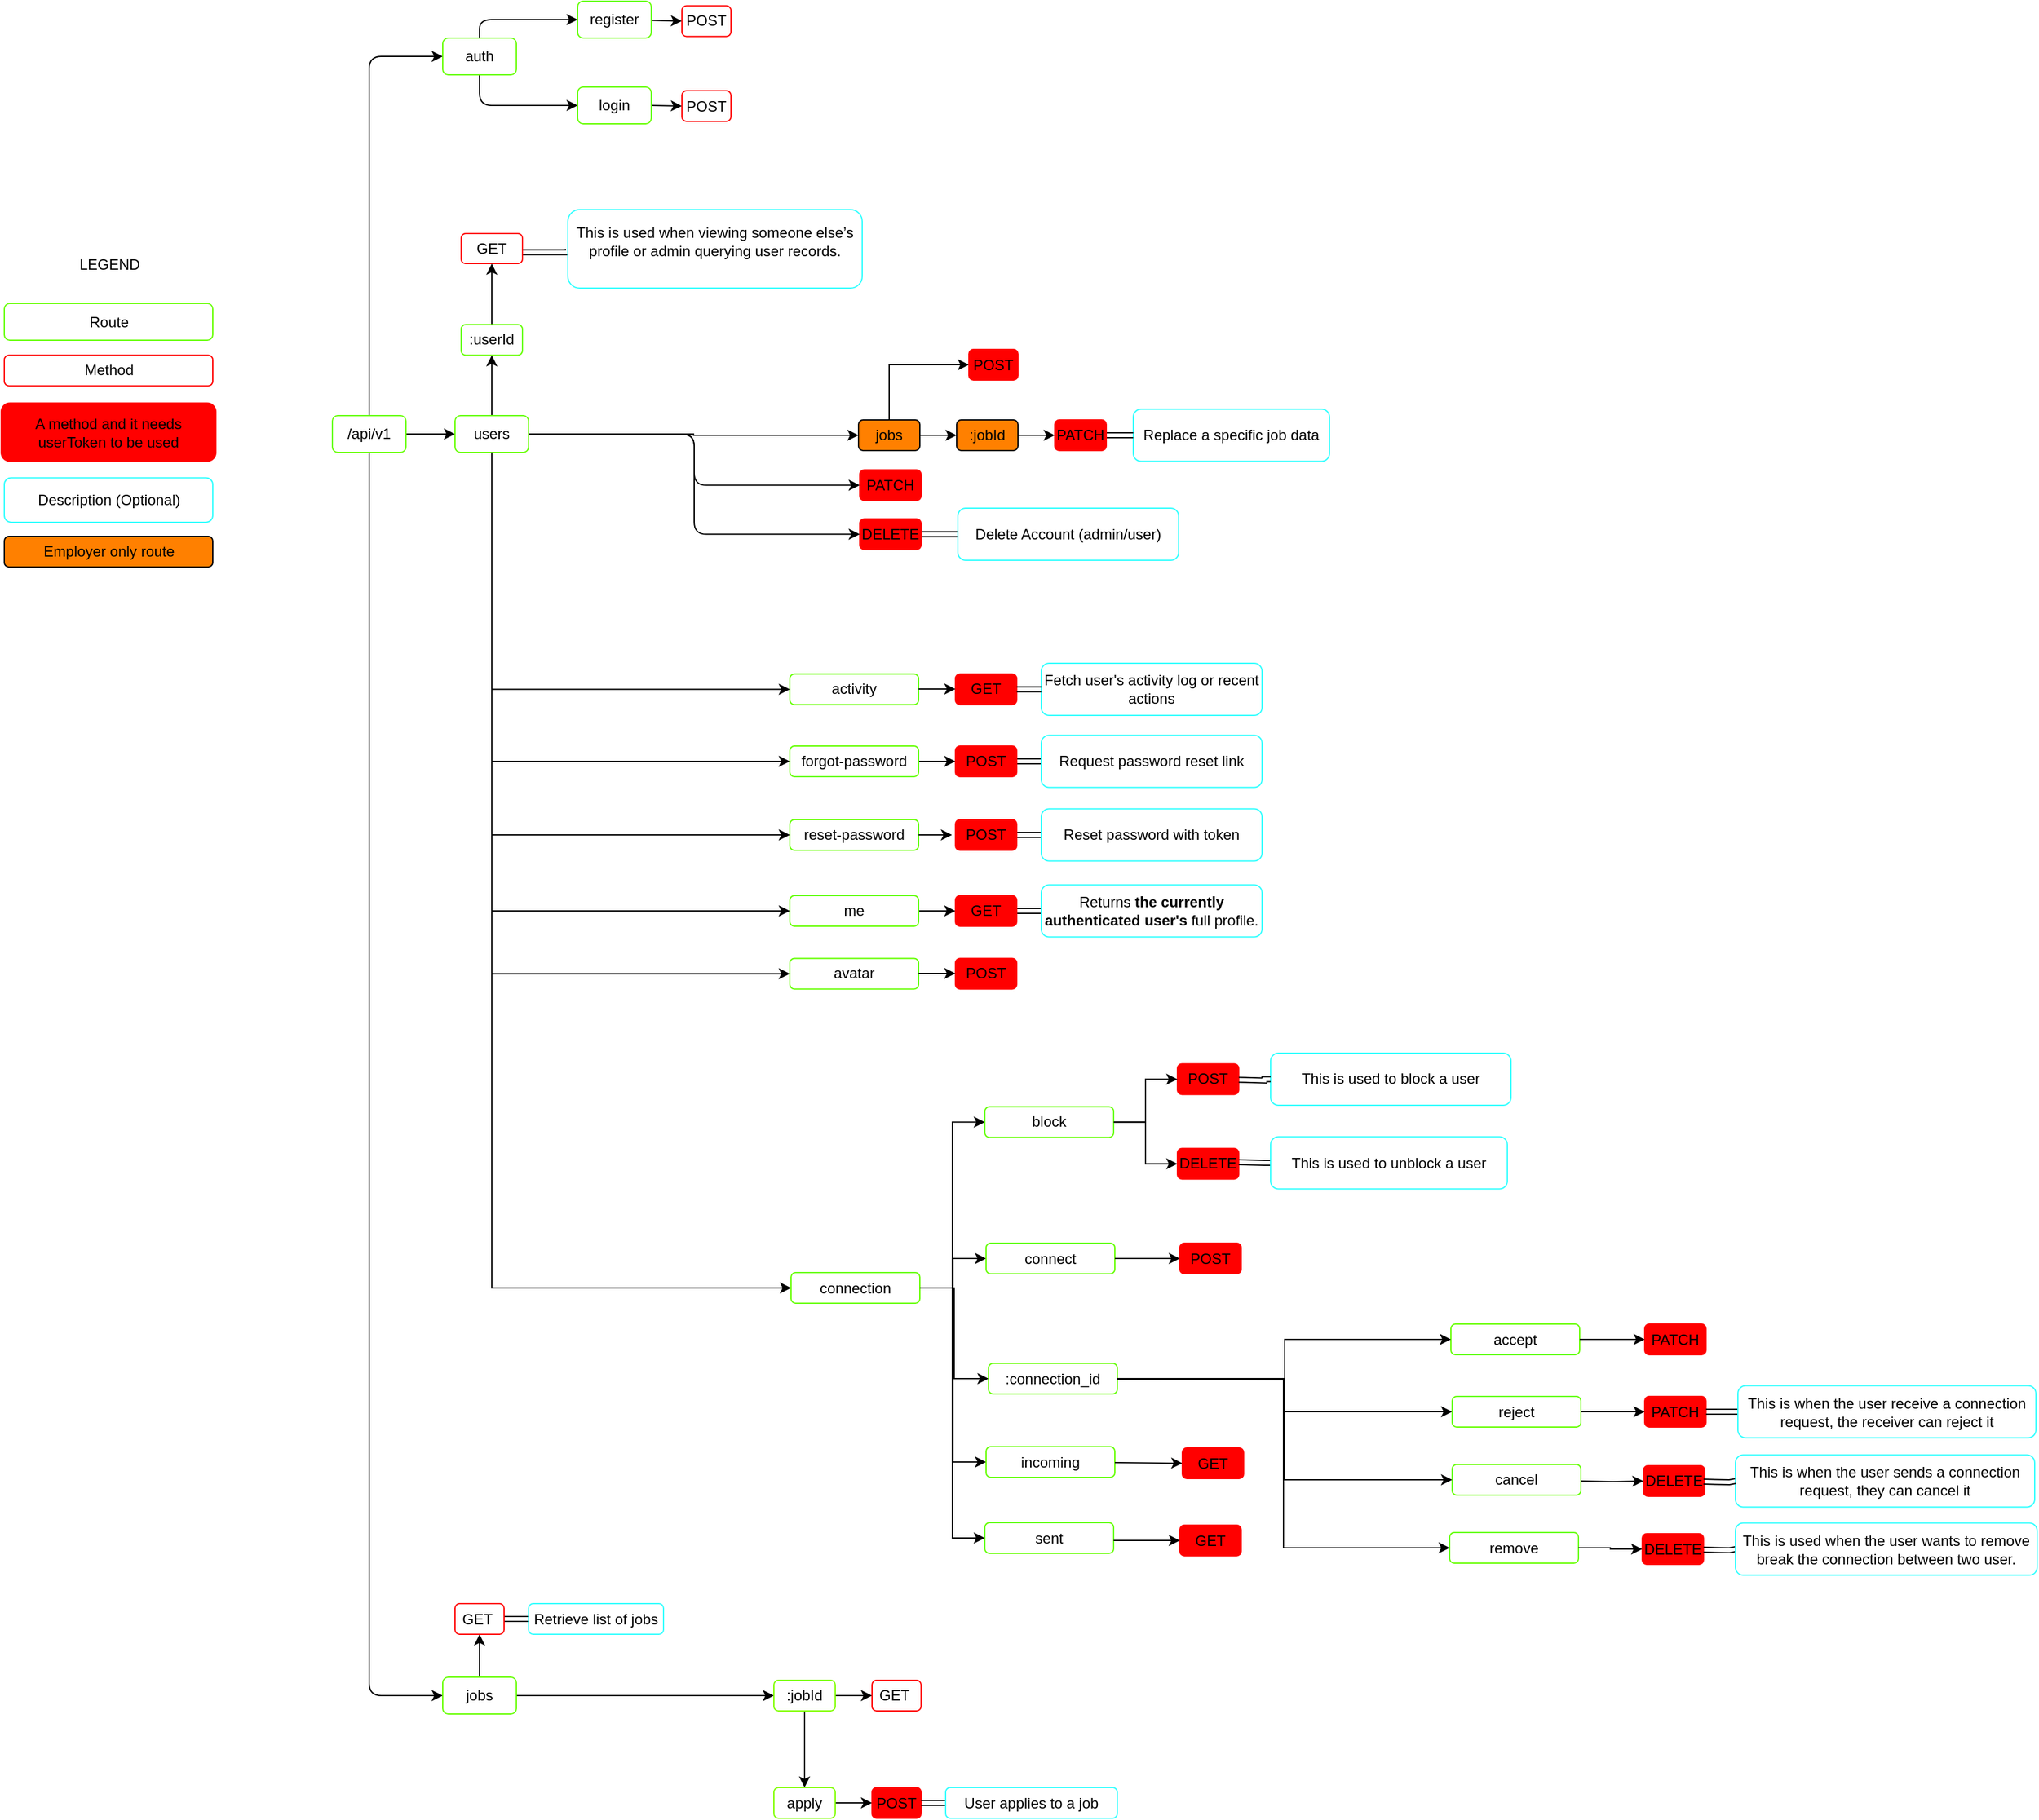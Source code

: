 <mxfile version="28.0.4">
  <diagram id="FDFD36CgAtV6o2mxxV2y" name="v1">
    <mxGraphModel dx="1288" dy="642" grid="0" gridSize="10" guides="1" tooltips="1" connect="1" arrows="1" fold="1" page="1" pageScale="1" pageWidth="1100" pageHeight="850" background="none" math="0" shadow="0">
      <root>
        <mxCell id="0" />
        <mxCell id="1" parent="0" />
        <mxCell id="7" value="" style="edgeStyle=none;html=1;fontStyle=0;" parent="1" source="9" target="10" edge="1">
          <mxGeometry relative="1" as="geometry" />
        </mxCell>
        <mxCell id="8" style="edgeStyle=orthogonalEdgeStyle;html=1;entryX=0;entryY=0.5;entryDx=0;entryDy=0;exitX=0.5;exitY=1;exitDx=0;exitDy=0;fontStyle=0;" parent="1" source="9" target="11" edge="1">
          <mxGeometry relative="1" as="geometry" />
        </mxCell>
        <mxCell id="15" value="" style="edgeStyle=orthogonalEdgeStyle;html=1;exitX=0.5;exitY=0;exitDx=0;exitDy=0;entryX=0;entryY=0.5;entryDx=0;entryDy=0;fontStyle=0;" parent="1" source="9" target="14" edge="1">
          <mxGeometry relative="1" as="geometry" />
        </mxCell>
        <mxCell id="9" value="/api/v1" style="rounded=1;whiteSpace=wrap;html=1;strokeColor=#65FF00;fontStyle=0;" parent="1" vertex="1">
          <mxGeometry x="836" y="732" width="60" height="30" as="geometry" />
        </mxCell>
        <mxCell id="iW4W0P-OppsEhK05owAz-121" value="" style="edgeStyle=orthogonalEdgeStyle;rounded=0;orthogonalLoop=1;jettySize=auto;html=1;" parent="1" source="10" target="iW4W0P-OppsEhK05owAz-119" edge="1">
          <mxGeometry relative="1" as="geometry" />
        </mxCell>
        <mxCell id="iW4W0P-OppsEhK05owAz-137" style="edgeStyle=orthogonalEdgeStyle;rounded=0;orthogonalLoop=1;jettySize=auto;html=1;entryX=0;entryY=0.5;entryDx=0;entryDy=0;" parent="1" source="10" target="iW4W0P-OppsEhK05owAz-129" edge="1">
          <mxGeometry relative="1" as="geometry">
            <mxPoint x="1224.31" y="725.756" as="targetPoint" />
          </mxGeometry>
        </mxCell>
        <mxCell id="m2tScSyhQQKVC9vZuVkj-111" style="edgeStyle=orthogonalEdgeStyle;rounded=0;orthogonalLoop=1;jettySize=auto;html=1;entryX=0;entryY=0.5;entryDx=0;entryDy=0;exitX=0.5;exitY=1;exitDx=0;exitDy=0;" parent="1" source="10" target="m2tScSyhQQKVC9vZuVkj-110" edge="1">
          <mxGeometry relative="1" as="geometry" />
        </mxCell>
        <mxCell id="10" value="users" style="rounded=1;whiteSpace=wrap;html=1;strokeColor=#65FF00;fontStyle=0;" parent="1" vertex="1">
          <mxGeometry x="936" y="732" width="60" height="30" as="geometry" />
        </mxCell>
        <mxCell id="87" style="edgeStyle=orthogonalEdgeStyle;html=1;entryX=0.5;entryY=1;entryDx=0;entryDy=0;exitX=0.5;exitY=0;exitDx=0;exitDy=0;fontStyle=0;" parent="1" source="11" target="83" edge="1">
          <mxGeometry relative="1" as="geometry" />
        </mxCell>
        <mxCell id="89" style="edgeStyle=orthogonalEdgeStyle;html=1;entryX=0;entryY=0.5;entryDx=0;entryDy=0;fontStyle=0;" parent="1" source="11" target="88" edge="1">
          <mxGeometry relative="1" as="geometry" />
        </mxCell>
        <mxCell id="11" value="jobs" style="rounded=1;whiteSpace=wrap;html=1;strokeColor=#65FF00;fontStyle=0;" parent="1" vertex="1">
          <mxGeometry x="926" y="1761" width="60" height="30" as="geometry" />
        </mxCell>
        <mxCell id="59" value="" style="edgeStyle=orthogonalEdgeStyle;html=1;fontStyle=0;exitX=0.5;exitY=0;exitDx=0;exitDy=0;" parent="1" source="14" target="58" edge="1">
          <mxGeometry relative="1" as="geometry" />
        </mxCell>
        <mxCell id="61" value="" style="edgeStyle=orthogonalEdgeStyle;html=1;exitX=0.5;exitY=1;exitDx=0;exitDy=0;entryX=0;entryY=0.5;entryDx=0;entryDy=0;fontStyle=0;" parent="1" source="14" target="60" edge="1">
          <mxGeometry relative="1" as="geometry" />
        </mxCell>
        <mxCell id="14" value="auth" style="rounded=1;whiteSpace=wrap;html=1;strokeColor=#65FF00;fontStyle=0;" parent="1" vertex="1">
          <mxGeometry x="926" y="424" width="60" height="30" as="geometry" />
        </mxCell>
        <mxCell id="27" style="edgeStyle=orthogonalEdgeStyle;html=1;entryX=0;entryY=0.5;entryDx=0;entryDy=0;exitX=1;exitY=0.5;exitDx=0;exitDy=0;fontStyle=0;" parent="1" source="10" target="24" edge="1">
          <mxGeometry relative="1" as="geometry" />
        </mxCell>
        <mxCell id="Y0pdC-1RMZM0bYmB5sbG-111" style="edgeStyle=orthogonalEdgeStyle;rounded=0;orthogonalLoop=1;jettySize=auto;html=1;entryX=0;entryY=0.5;entryDx=0;entryDy=0;exitX=0.5;exitY=1;exitDx=0;exitDy=0;" parent="1" source="10" target="Y0pdC-1RMZM0bYmB5sbG-110" edge="1">
          <mxGeometry relative="1" as="geometry" />
        </mxCell>
        <mxCell id="iW4W0P-OppsEhK05owAz-115" style="edgeStyle=orthogonalEdgeStyle;rounded=0;orthogonalLoop=1;jettySize=auto;html=1;entryX=0;entryY=0.5;entryDx=0;entryDy=0;exitX=0.5;exitY=1;exitDx=0;exitDy=0;" parent="1" source="10" target="iW4W0P-OppsEhK05owAz-110" edge="1">
          <mxGeometry relative="1" as="geometry" />
        </mxCell>
        <mxCell id="24" value="PATCH" style="whiteSpace=wrap;html=1;rounded=1;strokeColor=#FF0000;fontStyle=0;fillColor=#FF0000;" parent="1" vertex="1">
          <mxGeometry x="1266" y="776.25" width="50" height="25" as="geometry" />
        </mxCell>
        <mxCell id="Y0pdC-1RMZM0bYmB5sbG-114" value="" style="edgeStyle=orthogonalEdgeStyle;rounded=0;orthogonalLoop=1;jettySize=auto;html=1;shape=link;" parent="1" source="30" target="Y0pdC-1RMZM0bYmB5sbG-113" edge="1">
          <mxGeometry relative="1" as="geometry" />
        </mxCell>
        <mxCell id="30" value="DELETE" style="whiteSpace=wrap;html=1;rounded=1;strokeColor=#FF0000;fontStyle=0;fillColor=#FF0000;" parent="1" vertex="1">
          <mxGeometry x="1266" y="816.25" width="50" height="25" as="geometry" />
        </mxCell>
        <mxCell id="33" style="edgeStyle=orthogonalEdgeStyle;html=1;entryX=0;entryY=0.5;entryDx=0;entryDy=0;exitX=1;exitY=0.5;exitDx=0;exitDy=0;fontStyle=0;" parent="1" source="10" target="30" edge="1">
          <mxGeometry relative="1" as="geometry">
            <mxPoint x="1231" y="770.75" as="sourcePoint" />
            <mxPoint x="1286" y="805.75" as="targetPoint" />
          </mxGeometry>
        </mxCell>
        <mxCell id="34" value="Route" style="rounded=1;whiteSpace=wrap;html=1;strokeColor=#65FF00;fontStyle=0;flipV=0;" parent="1" vertex="1">
          <mxGeometry x="568.5" y="640.5" width="170" height="30" as="geometry" />
        </mxCell>
        <mxCell id="35" value="&lt;span&gt;Method&lt;/span&gt;" style="whiteSpace=wrap;html=1;rounded=1;strokeColor=#FF0000;fontStyle=0;flipV=0;" parent="1" vertex="1">
          <mxGeometry x="568.5" y="682.75" width="170" height="25" as="geometry" />
        </mxCell>
        <mxCell id="38" value="Description (Optional)" style="whiteSpace=wrap;html=1;rounded=1;strokeColor=#33FFFF;fontStyle=0;flipV=0;" parent="1" vertex="1">
          <mxGeometry x="568.5" y="782.75" width="170" height="36.25" as="geometry" />
        </mxCell>
        <mxCell id="74" style="edgeStyle=none;html=1;entryX=0;entryY=0.5;entryDx=0;entryDy=0;fontStyle=0;" parent="1" source="58" target="63" edge="1">
          <mxGeometry relative="1" as="geometry" />
        </mxCell>
        <mxCell id="58" value="register" style="rounded=1;whiteSpace=wrap;html=1;strokeColor=#65FF00;fontStyle=0;" parent="1" vertex="1">
          <mxGeometry x="1036" y="394" width="60" height="30" as="geometry" />
        </mxCell>
        <mxCell id="75" style="edgeStyle=none;html=1;exitX=1;exitY=0.5;exitDx=0;exitDy=0;entryX=0;entryY=0.5;entryDx=0;entryDy=0;fontStyle=0;" parent="1" source="60" target="71" edge="1">
          <mxGeometry relative="1" as="geometry" />
        </mxCell>
        <mxCell id="60" value="login" style="rounded=1;whiteSpace=wrap;html=1;strokeColor=#65FF00;fontStyle=0;" parent="1" vertex="1">
          <mxGeometry x="1036" y="464" width="60" height="30" as="geometry" />
        </mxCell>
        <mxCell id="63" value="&lt;span&gt;POST&lt;/span&gt;" style="whiteSpace=wrap;html=1;rounded=1;strokeColor=#FF0000;fontStyle=0;" parent="1" vertex="1">
          <mxGeometry x="1121" y="397.75" width="40" height="25" as="geometry" />
        </mxCell>
        <mxCell id="71" value="&lt;span&gt;POST&lt;/span&gt;" style="whiteSpace=wrap;html=1;rounded=1;strokeColor=#FF0000;fontStyle=0;" parent="1" vertex="1">
          <mxGeometry x="1121" y="467" width="40" height="25" as="geometry" />
        </mxCell>
        <mxCell id="76" value="&lt;span&gt;A method and it needs userToken to be used&lt;/span&gt;" style="whiteSpace=wrap;html=1;rounded=1;strokeColor=#FF0000;fillColor=#FF0000;fontStyle=0;flipV=0;" parent="1" vertex="1">
          <mxGeometry x="566" y="721.75" width="175" height="47.5" as="geometry" />
        </mxCell>
        <mxCell id="82" value="" style="edgeStyle=none;html=1;shape=link;fontStyle=0;" parent="1" source="83" target="84" edge="1">
          <mxGeometry relative="1" as="geometry" />
        </mxCell>
        <mxCell id="83" value="&lt;span&gt;GET&amp;nbsp;&lt;/span&gt;" style="whiteSpace=wrap;html=1;rounded=1;strokeColor=#FF0000;fontStyle=0;" parent="1" vertex="1">
          <mxGeometry x="936" y="1701" width="40" height="25" as="geometry" />
        </mxCell>
        <mxCell id="84" value="Retrieve list of jobs" style="whiteSpace=wrap;html=1;rounded=1;strokeColor=#33FFFF;fontStyle=0;" parent="1" vertex="1">
          <mxGeometry x="996" y="1701" width="110" height="25" as="geometry" />
        </mxCell>
        <mxCell id="94" style="edgeStyle=none;html=1;entryX=0;entryY=0.5;entryDx=0;entryDy=0;fontStyle=0;" parent="1" source="88" target="92" edge="1">
          <mxGeometry relative="1" as="geometry" />
        </mxCell>
        <mxCell id="106" value="" style="edgeStyle=none;html=1;fontStyle=0;" parent="1" source="88" target="104" edge="1">
          <mxGeometry relative="1" as="geometry" />
        </mxCell>
        <mxCell id="88" value="&lt;span&gt;:jobId&lt;/span&gt;" style="whiteSpace=wrap;html=1;rounded=1;strokeColor=#80FF00;fontStyle=0;" parent="1" vertex="1">
          <mxGeometry x="1196" y="1763.5" width="50" height="25" as="geometry" />
        </mxCell>
        <mxCell id="92" value="&lt;span&gt;GET&amp;nbsp;&lt;/span&gt;" style="whiteSpace=wrap;html=1;rounded=1;strokeColor=#FF0000;fontStyle=0;" parent="1" vertex="1">
          <mxGeometry x="1276" y="1763.5" width="40" height="25" as="geometry" />
        </mxCell>
        <mxCell id="101" value="Employer only route" style="whiteSpace=wrap;html=1;rounded=1;strokeColor=#000000;fillColor=#FF8000;fontStyle=0;flipV=0;" parent="1" vertex="1">
          <mxGeometry x="568.5" y="830.5" width="170" height="25" as="geometry" />
        </mxCell>
        <mxCell id="110" value="" style="edgeStyle=none;html=1;entryX=0;entryY=0.5;entryDx=0;entryDy=0;" parent="1" source="104" target="107" edge="1">
          <mxGeometry relative="1" as="geometry" />
        </mxCell>
        <mxCell id="104" value="apply" style="whiteSpace=wrap;html=1;rounded=1;strokeColor=#80FF00;fontStyle=0;" parent="1" vertex="1">
          <mxGeometry x="1196" y="1851" width="50" height="25" as="geometry" />
        </mxCell>
        <mxCell id="107" value="&lt;span&gt;POST&lt;/span&gt;" style="whiteSpace=wrap;html=1;rounded=1;strokeColor=#FF0000;fontStyle=0;fillColor=#FF0000;" parent="1" vertex="1">
          <mxGeometry x="1276" y="1851" width="40" height="25" as="geometry" />
        </mxCell>
        <mxCell id="108" value="" style="edgeStyle=none;html=1;shape=link;fontStyle=0;" parent="1" source="107" target="109" edge="1">
          <mxGeometry relative="1" as="geometry" />
        </mxCell>
        <mxCell id="109" value="User applies to a job" style="whiteSpace=wrap;html=1;rounded=1;strokeColor=#33FFFF;fontStyle=0;" parent="1" vertex="1">
          <mxGeometry x="1336" y="1851" width="140" height="25" as="geometry" />
        </mxCell>
        <mxCell id="XLNQ2adCplrDvRkqyqyV-127" value="LEGEND" style="text;html=1;align=center;verticalAlign=middle;resizable=0;points=[];autosize=1;strokeColor=none;fillColor=none;" parent="1" vertex="1">
          <mxGeometry x="618.5" y="594" width="70" height="30" as="geometry" />
        </mxCell>
        <mxCell id="Y0pdC-1RMZM0bYmB5sbG-129" style="edgeStyle=orthogonalEdgeStyle;rounded=0;orthogonalLoop=1;jettySize=auto;html=1;exitX=1;exitY=0.5;exitDx=0;exitDy=0;entryX=0;entryY=0.5;entryDx=0;entryDy=0;" parent="1" source="Y0pdC-1RMZM0bYmB5sbG-110" target="Y0pdC-1RMZM0bYmB5sbG-120" edge="1">
          <mxGeometry relative="1" as="geometry" />
        </mxCell>
        <mxCell id="Y0pdC-1RMZM0bYmB5sbG-110" value="forgot-password" style="whiteSpace=wrap;html=1;rounded=1;strokeColor=#65FF00;fontStyle=0;" parent="1" vertex="1">
          <mxGeometry x="1209" y="1001.5" width="105" height="25" as="geometry" />
        </mxCell>
        <mxCell id="Y0pdC-1RMZM0bYmB5sbG-113" value="Delete Account (admin/user)" style="whiteSpace=wrap;html=1;rounded=1;strokeColor=#33FFFF;fontStyle=0;" parent="1" vertex="1">
          <mxGeometry x="1346" y="807.5" width="180" height="42.5" as="geometry" />
        </mxCell>
        <mxCell id="Y0pdC-1RMZM0bYmB5sbG-115" value="reset-password" style="whiteSpace=wrap;html=1;rounded=1;strokeColor=#65FF00;fontStyle=0;" parent="1" vertex="1">
          <mxGeometry x="1209" y="1061.5" width="105" height="25" as="geometry" />
        </mxCell>
        <mxCell id="Y0pdC-1RMZM0bYmB5sbG-116" style="edgeStyle=orthogonalEdgeStyle;rounded=0;orthogonalLoop=1;jettySize=auto;html=1;entryX=0;entryY=0.5;entryDx=0;entryDy=0;exitX=0.5;exitY=1;exitDx=0;exitDy=0;" parent="1" source="10" target="Y0pdC-1RMZM0bYmB5sbG-115" edge="1">
          <mxGeometry relative="1" as="geometry">
            <mxPoint x="1196" y="770" as="sourcePoint" />
          </mxGeometry>
        </mxCell>
        <mxCell id="Y0pdC-1RMZM0bYmB5sbG-132" style="edgeStyle=orthogonalEdgeStyle;rounded=0;orthogonalLoop=1;jettySize=auto;html=1;entryX=0;entryY=0.5;entryDx=0;entryDy=0;" parent="1" source="Y0pdC-1RMZM0bYmB5sbG-117" target="Y0pdC-1RMZM0bYmB5sbG-126" edge="1">
          <mxGeometry relative="1" as="geometry" />
        </mxCell>
        <mxCell id="Y0pdC-1RMZM0bYmB5sbG-117" value="me" style="whiteSpace=wrap;html=1;rounded=1;strokeColor=#65FF00;fontStyle=0;" parent="1" vertex="1">
          <mxGeometry x="1209" y="1123.5" width="105" height="25" as="geometry" />
        </mxCell>
        <mxCell id="Y0pdC-1RMZM0bYmB5sbG-118" style="edgeStyle=orthogonalEdgeStyle;rounded=0;orthogonalLoop=1;jettySize=auto;html=1;entryX=0;entryY=0.5;entryDx=0;entryDy=0;exitX=0.5;exitY=1;exitDx=0;exitDy=0;" parent="1" source="10" target="Y0pdC-1RMZM0bYmB5sbG-117" edge="1">
          <mxGeometry relative="1" as="geometry">
            <mxPoint x="1186" y="817" as="sourcePoint" />
          </mxGeometry>
        </mxCell>
        <mxCell id="Y0pdC-1RMZM0bYmB5sbG-119" value="" style="edgeStyle=orthogonalEdgeStyle;rounded=0;orthogonalLoop=1;jettySize=auto;html=1;shape=link;" parent="1" source="Y0pdC-1RMZM0bYmB5sbG-120" target="Y0pdC-1RMZM0bYmB5sbG-121" edge="1">
          <mxGeometry relative="1" as="geometry" />
        </mxCell>
        <mxCell id="Y0pdC-1RMZM0bYmB5sbG-120" value="POST" style="whiteSpace=wrap;html=1;rounded=1;strokeColor=#FF0000;fontStyle=0;fillColor=#FF0000;" parent="1" vertex="1">
          <mxGeometry x="1344" y="1001.5" width="50" height="25" as="geometry" />
        </mxCell>
        <mxCell id="Y0pdC-1RMZM0bYmB5sbG-121" value="Request password reset link" style="whiteSpace=wrap;html=1;rounded=1;strokeColor=#33FFFF;fontStyle=0;" parent="1" vertex="1">
          <mxGeometry x="1414" y="992.75" width="180" height="42.5" as="geometry" />
        </mxCell>
        <mxCell id="Y0pdC-1RMZM0bYmB5sbG-122" value="" style="edgeStyle=orthogonalEdgeStyle;rounded=0;orthogonalLoop=1;jettySize=auto;html=1;shape=link;" parent="1" source="Y0pdC-1RMZM0bYmB5sbG-123" target="Y0pdC-1RMZM0bYmB5sbG-124" edge="1">
          <mxGeometry relative="1" as="geometry" />
        </mxCell>
        <mxCell id="Y0pdC-1RMZM0bYmB5sbG-123" value="POST" style="whiteSpace=wrap;html=1;rounded=1;strokeColor=#FF0000;fontStyle=0;fillColor=#FF0000;" parent="1" vertex="1">
          <mxGeometry x="1344" y="1061.5" width="50" height="25" as="geometry" />
        </mxCell>
        <mxCell id="Y0pdC-1RMZM0bYmB5sbG-124" value="&lt;table&gt;&lt;tbody&gt;&lt;tr data-end=&quot;2003&quot; data-start=&quot;1920&quot;&gt;&lt;td data-end=&quot;2003&quot; data-start=&quot;1960&quot; data-col-size=&quot;md&quot;&gt;Reset password with token&lt;/td&gt;&lt;/tr&gt;&lt;/tbody&gt;&lt;/table&gt;" style="whiteSpace=wrap;html=1;rounded=1;strokeColor=#33FFFF;fontStyle=0;" parent="1" vertex="1">
          <mxGeometry x="1414" y="1052.75" width="180" height="42.5" as="geometry" />
        </mxCell>
        <mxCell id="Y0pdC-1RMZM0bYmB5sbG-125" value="" style="edgeStyle=orthogonalEdgeStyle;rounded=0;orthogonalLoop=1;jettySize=auto;html=1;shape=link;" parent="1" source="Y0pdC-1RMZM0bYmB5sbG-126" target="Y0pdC-1RMZM0bYmB5sbG-127" edge="1">
          <mxGeometry relative="1" as="geometry" />
        </mxCell>
        <mxCell id="Y0pdC-1RMZM0bYmB5sbG-126" value="GET" style="whiteSpace=wrap;html=1;rounded=1;strokeColor=#FF0000;fontStyle=0;fillColor=#FF0000;" parent="1" vertex="1">
          <mxGeometry x="1344" y="1123.5" width="50" height="25" as="geometry" />
        </mxCell>
        <mxCell id="Y0pdC-1RMZM0bYmB5sbG-127" value="&lt;p data-end=&quot;313&quot; data-start=&quot;238&quot;&gt;Returns &lt;strong data-end=&quot;299&quot; data-start=&quot;261&quot;&gt;the currently authenticated user&#39;s&lt;/strong&gt; full profile.&lt;/p&gt;&lt;p data-end=&quot;421&quot; data-start=&quot;315&quot;&gt;&lt;/p&gt;" style="whiteSpace=wrap;html=1;rounded=1;strokeColor=#33FFFF;fontStyle=0;" parent="1" vertex="1">
          <mxGeometry x="1414" y="1114.75" width="180" height="42.5" as="geometry" />
        </mxCell>
        <mxCell id="Y0pdC-1RMZM0bYmB5sbG-130" style="edgeStyle=orthogonalEdgeStyle;rounded=0;orthogonalLoop=1;jettySize=auto;html=1;exitX=1;exitY=0.5;exitDx=0;exitDy=0;entryX=-0.056;entryY=0.528;entryDx=0;entryDy=0;entryPerimeter=0;" parent="1" source="Y0pdC-1RMZM0bYmB5sbG-115" target="Y0pdC-1RMZM0bYmB5sbG-123" edge="1">
          <mxGeometry relative="1" as="geometry" />
        </mxCell>
        <mxCell id="Y0pdC-1RMZM0bYmB5sbG-135" value="activity" style="whiteSpace=wrap;html=1;rounded=1;strokeColor=#65FF00;fontStyle=0;" parent="1" vertex="1">
          <mxGeometry x="1209" y="942.75" width="105" height="25" as="geometry" />
        </mxCell>
        <mxCell id="Y0pdC-1RMZM0bYmB5sbG-136" style="edgeStyle=orthogonalEdgeStyle;rounded=0;orthogonalLoop=1;jettySize=auto;html=1;entryX=0;entryY=0.5;entryDx=0;entryDy=0;exitX=0.5;exitY=1;exitDx=0;exitDy=0;" parent="1" source="10" target="Y0pdC-1RMZM0bYmB5sbG-135" edge="1">
          <mxGeometry relative="1" as="geometry">
            <mxPoint x="1196" y="770" as="sourcePoint" />
          </mxGeometry>
        </mxCell>
        <mxCell id="Y0pdC-1RMZM0bYmB5sbG-137" value="GET" style="whiteSpace=wrap;html=1;rounded=1;strokeColor=#FF0000;fontStyle=0;fillColor=#FF0000;" parent="1" vertex="1">
          <mxGeometry x="1344" y="942.75" width="50" height="25" as="geometry" />
        </mxCell>
        <mxCell id="Y0pdC-1RMZM0bYmB5sbG-138" value="Fetch user&#39;s activity log or recent actions" style="whiteSpace=wrap;html=1;rounded=1;strokeColor=#33FFFF;fontStyle=0;" parent="1" vertex="1">
          <mxGeometry x="1414" y="934" width="180" height="42.5" as="geometry" />
        </mxCell>
        <mxCell id="Y0pdC-1RMZM0bYmB5sbG-139" value="" style="edgeStyle=orthogonalEdgeStyle;rounded=0;orthogonalLoop=1;jettySize=auto;html=1;shape=link;" parent="1" source="Y0pdC-1RMZM0bYmB5sbG-137" target="Y0pdC-1RMZM0bYmB5sbG-138" edge="1">
          <mxGeometry relative="1" as="geometry" />
        </mxCell>
        <mxCell id="Y0pdC-1RMZM0bYmB5sbG-140" style="edgeStyle=orthogonalEdgeStyle;rounded=0;orthogonalLoop=1;jettySize=auto;html=1;exitX=1;exitY=0.5;exitDx=0;exitDy=0;entryX=0;entryY=0.5;entryDx=0;entryDy=0;" parent="1" target="Y0pdC-1RMZM0bYmB5sbG-137" edge="1">
          <mxGeometry relative="1" as="geometry">
            <mxPoint x="1314" y="955" as="sourcePoint" />
          </mxGeometry>
        </mxCell>
        <mxCell id="iW4W0P-OppsEhK05owAz-110" value="avatar" style="whiteSpace=wrap;html=1;rounded=1;strokeColor=#65FF00;fontStyle=0;" parent="1" vertex="1">
          <mxGeometry x="1209" y="1174.75" width="105" height="25" as="geometry" />
        </mxCell>
        <mxCell id="iW4W0P-OppsEhK05owAz-111" value="POST" style="whiteSpace=wrap;html=1;rounded=1;strokeColor=#FF0000;fontStyle=0;fillColor=#FF0000;" parent="1" vertex="1">
          <mxGeometry x="1344" y="1174.75" width="50" height="25" as="geometry" />
        </mxCell>
        <mxCell id="iW4W0P-OppsEhK05owAz-112" style="edgeStyle=orthogonalEdgeStyle;rounded=0;orthogonalLoop=1;jettySize=auto;html=1;entryX=0;entryY=0.5;entryDx=0;entryDy=0;" parent="1" target="iW4W0P-OppsEhK05owAz-111" edge="1">
          <mxGeometry relative="1" as="geometry">
            <mxPoint x="1314" y="1187" as="sourcePoint" />
          </mxGeometry>
        </mxCell>
        <mxCell id="iW4W0P-OppsEhK05owAz-116" value="" style="edgeStyle=orthogonalEdgeStyle;rounded=0;orthogonalLoop=1;jettySize=auto;html=1;shape=link;entryX=0;entryY=0.5;entryDx=0;entryDy=0;exitX=1;exitY=0.621;exitDx=0;exitDy=0;exitPerimeter=0;" parent="1" source="iW4W0P-OppsEhK05owAz-118" target="iW4W0P-OppsEhK05owAz-117" edge="1">
          <mxGeometry relative="1" as="geometry">
            <mxPoint x="976" y="613.5" as="sourcePoint" />
          </mxGeometry>
        </mxCell>
        <mxCell id="iW4W0P-OppsEhK05owAz-117" value="This is used when&amp;nbsp;&lt;span style=&quot;color: light-dark(rgb(0, 0, 0), rgb(255, 255, 255)); background-color: transparent;&quot;&gt;viewing someone else’s profile or admin querying user records.&lt;/span&gt;&lt;p data-end=&quot;1133&quot; data-start=&quot;1093&quot;&gt;&lt;/p&gt;" style="whiteSpace=wrap;html=1;rounded=1;strokeColor=#33FFFF;fontStyle=0;" parent="1" vertex="1">
          <mxGeometry x="1028" y="564" width="240" height="64" as="geometry" />
        </mxCell>
        <mxCell id="iW4W0P-OppsEhK05owAz-118" value="GET" style="whiteSpace=wrap;html=1;rounded=1;strokeColor=#FF0000;fontStyle=0;" parent="1" vertex="1">
          <mxGeometry x="941" y="583.5" width="50" height="24.5" as="geometry" />
        </mxCell>
        <mxCell id="iW4W0P-OppsEhK05owAz-122" value="" style="edgeStyle=orthogonalEdgeStyle;rounded=0;orthogonalLoop=1;jettySize=auto;html=1;" parent="1" source="iW4W0P-OppsEhK05owAz-119" target="iW4W0P-OppsEhK05owAz-118" edge="1">
          <mxGeometry relative="1" as="geometry" />
        </mxCell>
        <mxCell id="iW4W0P-OppsEhK05owAz-119" value=":userId" style="whiteSpace=wrap;html=1;rounded=1;strokeColor=#65FF00;fontStyle=0;" parent="1" vertex="1">
          <mxGeometry x="941" y="657.75" width="50" height="25" as="geometry" />
        </mxCell>
        <mxCell id="iW4W0P-OppsEhK05owAz-127" value="" style="edgeStyle=orthogonalEdgeStyle;rounded=0;orthogonalLoop=1;jettySize=auto;html=1;entryX=0;entryY=0.5;entryDx=0;entryDy=0;exitX=0.5;exitY=0;exitDx=0;exitDy=0;" parent="1" source="iW4W0P-OppsEhK05owAz-129" target="iW4W0P-OppsEhK05owAz-130" edge="1">
          <mxGeometry relative="1" as="geometry" />
        </mxCell>
        <mxCell id="iW4W0P-OppsEhK05owAz-128" value="" style="edgeStyle=orthogonalEdgeStyle;rounded=0;orthogonalLoop=1;jettySize=auto;html=1;entryX=0;entryY=0.5;entryDx=0;entryDy=0;" parent="1" source="iW4W0P-OppsEhK05owAz-129" target="iW4W0P-OppsEhK05owAz-133" edge="1">
          <mxGeometry relative="1" as="geometry">
            <mxPoint x="1345" y="748" as="targetPoint" />
          </mxGeometry>
        </mxCell>
        <mxCell id="iW4W0P-OppsEhK05owAz-129" value="jobs" style="whiteSpace=wrap;html=1;rounded=1;strokeColor=#000000;fillColor=#FF8000;fontStyle=0;" parent="1" vertex="1">
          <mxGeometry x="1265" y="735.5" width="50" height="25" as="geometry" />
        </mxCell>
        <mxCell id="iW4W0P-OppsEhK05owAz-130" value="&lt;span&gt;POST&lt;/span&gt;" style="whiteSpace=wrap;html=1;rounded=1;strokeColor=#FF0000;fontStyle=0;fillColor=#FF0000;" parent="1" vertex="1">
          <mxGeometry x="1355" y="678" width="40" height="25" as="geometry" />
        </mxCell>
        <mxCell id="iW4W0P-OppsEhK05owAz-131" value="Replace a specific job data" style="whiteSpace=wrap;html=1;rounded=1;strokeColor=#33FFFF;fontStyle=0;" parent="1" vertex="1">
          <mxGeometry x="1489" y="726.75" width="160" height="42.5" as="geometry" />
        </mxCell>
        <mxCell id="iW4W0P-OppsEhK05owAz-132" value="" style="edgeStyle=orthogonalEdgeStyle;rounded=0;orthogonalLoop=1;jettySize=auto;html=1;" parent="1" source="iW4W0P-OppsEhK05owAz-133" target="iW4W0P-OppsEhK05owAz-135" edge="1">
          <mxGeometry relative="1" as="geometry" />
        </mxCell>
        <mxCell id="iW4W0P-OppsEhK05owAz-133" value=":jobId" style="whiteSpace=wrap;html=1;rounded=1;strokeColor=#000000;fillColor=#FF8000;fontStyle=0;" parent="1" vertex="1">
          <mxGeometry x="1345" y="735.5" width="50" height="25" as="geometry" />
        </mxCell>
        <mxCell id="iW4W0P-OppsEhK05owAz-134" value="" style="edgeStyle=orthogonalEdgeStyle;rounded=0;orthogonalLoop=1;jettySize=auto;html=1;shape=link;" parent="1" source="iW4W0P-OppsEhK05owAz-135" target="iW4W0P-OppsEhK05owAz-131" edge="1">
          <mxGeometry relative="1" as="geometry" />
        </mxCell>
        <mxCell id="iW4W0P-OppsEhK05owAz-135" value="&lt;span&gt;PATCH&lt;/span&gt;" style="whiteSpace=wrap;html=1;rounded=1;strokeColor=#FF0000;fontStyle=0;fillColor=#FF0000;" parent="1" vertex="1">
          <mxGeometry x="1425" y="735.5" width="42" height="25" as="geometry" />
        </mxCell>
        <mxCell id="haLQKfFFl5RIzy_8Wnj9-124" style="edgeStyle=orthogonalEdgeStyle;rounded=0;orthogonalLoop=1;jettySize=auto;html=1;entryX=0;entryY=0.5;entryDx=0;entryDy=0;" parent="1" source="m2tScSyhQQKVC9vZuVkj-110" target="haLQKfFFl5RIzy_8Wnj9-121" edge="1">
          <mxGeometry relative="1" as="geometry" />
        </mxCell>
        <mxCell id="haLQKfFFl5RIzy_8Wnj9-125" style="edgeStyle=orthogonalEdgeStyle;rounded=0;orthogonalLoop=1;jettySize=auto;html=1;entryX=0;entryY=0.5;entryDx=0;entryDy=0;" parent="1" source="m2tScSyhQQKVC9vZuVkj-110" target="haLQKfFFl5RIzy_8Wnj9-114" edge="1">
          <mxGeometry relative="1" as="geometry" />
        </mxCell>
        <mxCell id="m2tScSyhQQKVC9vZuVkj-110" value="connection" style="whiteSpace=wrap;html=1;rounded=1;strokeColor=#65FF00;fontStyle=0;" parent="1" vertex="1">
          <mxGeometry x="1210" y="1431" width="105" height="25" as="geometry" />
        </mxCell>
        <mxCell id="haLQKfFFl5RIzy_8Wnj9-149" style="edgeStyle=orthogonalEdgeStyle;rounded=0;orthogonalLoop=1;jettySize=auto;html=1;entryX=0;entryY=0.5;entryDx=0;entryDy=0;exitX=1;exitY=0.5;exitDx=0;exitDy=0;" parent="1" source="m2tScSyhQQKVC9vZuVkj-110" target="haLQKfFFl5RIzy_8Wnj9-148" edge="1">
          <mxGeometry relative="1" as="geometry">
            <mxPoint x="1476.0" y="1397.524" as="sourcePoint" />
          </mxGeometry>
        </mxCell>
        <mxCell id="haLQKfFFl5RIzy_8Wnj9-114" value=":connection_id" style="whiteSpace=wrap;html=1;rounded=1;strokeColor=#65FF00;fontStyle=0;" parent="1" vertex="1">
          <mxGeometry x="1371" y="1505" width="105" height="25" as="geometry" />
        </mxCell>
        <mxCell id="haLQKfFFl5RIzy_8Wnj9-121" value="incoming" style="whiteSpace=wrap;html=1;rounded=1;strokeColor=#65FF00;fontStyle=0;" parent="1" vertex="1">
          <mxGeometry x="1369" y="1573" width="105" height="25" as="geometry" />
        </mxCell>
        <mxCell id="haLQKfFFl5RIzy_8Wnj9-127" style="edgeStyle=orthogonalEdgeStyle;rounded=0;orthogonalLoop=1;jettySize=auto;html=1;entryX=0;entryY=0.5;entryDx=0;entryDy=0;exitX=1;exitY=0.5;exitDx=0;exitDy=0;" parent="1" source="m2tScSyhQQKVC9vZuVkj-110" target="haLQKfFFl5RIzy_8Wnj9-128" edge="1">
          <mxGeometry relative="1" as="geometry">
            <mxPoint x="1318" y="1385" as="sourcePoint" />
          </mxGeometry>
        </mxCell>
        <mxCell id="haLQKfFFl5RIzy_8Wnj9-128" value="connect" style="whiteSpace=wrap;html=1;rounded=1;strokeColor=#65FF00;fontStyle=0;" parent="1" vertex="1">
          <mxGeometry x="1369" y="1407" width="105" height="25" as="geometry" />
        </mxCell>
        <mxCell id="haLQKfFFl5RIzy_8Wnj9-136" value="sent" style="whiteSpace=wrap;html=1;rounded=1;strokeColor=#65FF00;fontStyle=0;" parent="1" vertex="1">
          <mxGeometry x="1368" y="1635" width="105" height="25" as="geometry" />
        </mxCell>
        <mxCell id="haLQKfFFl5RIzy_8Wnj9-137" style="edgeStyle=orthogonalEdgeStyle;rounded=0;orthogonalLoop=1;jettySize=auto;html=1;entryX=0;entryY=0.5;entryDx=0;entryDy=0;exitX=1;exitY=0.5;exitDx=0;exitDy=0;" parent="1" source="m2tScSyhQQKVC9vZuVkj-110" target="haLQKfFFl5RIzy_8Wnj9-136" edge="1">
          <mxGeometry relative="1" as="geometry">
            <mxPoint x="1314" y="1524.51" as="sourcePoint" />
          </mxGeometry>
        </mxCell>
        <mxCell id="haLQKfFFl5RIzy_8Wnj9-138" value="accept" style="whiteSpace=wrap;html=1;rounded=1;strokeColor=#65FF00;fontStyle=0;" parent="1" vertex="1">
          <mxGeometry x="1748" y="1473" width="105" height="25" as="geometry" />
        </mxCell>
        <mxCell id="haLQKfFFl5RIzy_8Wnj9-139" style="edgeStyle=orthogonalEdgeStyle;rounded=0;orthogonalLoop=1;jettySize=auto;html=1;entryX=0;entryY=0.5;entryDx=0;entryDy=0;" parent="1" target="haLQKfFFl5RIzy_8Wnj9-138" edge="1">
          <mxGeometry relative="1" as="geometry">
            <mxPoint x="1476" y="1518" as="sourcePoint" />
          </mxGeometry>
        </mxCell>
        <mxCell id="haLQKfFFl5RIzy_8Wnj9-141" style="edgeStyle=orthogonalEdgeStyle;rounded=0;orthogonalLoop=1;jettySize=auto;html=1;entryX=0;entryY=0.5;entryDx=0;entryDy=0;exitX=1;exitY=0.5;exitDx=0;exitDy=0;" parent="1" source="haLQKfFFl5RIzy_8Wnj9-114" target="haLQKfFFl5RIzy_8Wnj9-142" edge="1">
          <mxGeometry relative="1" as="geometry">
            <mxPoint x="1479" y="1569" as="sourcePoint" />
          </mxGeometry>
        </mxCell>
        <mxCell id="haLQKfFFl5RIzy_8Wnj9-142" value="reject" style="whiteSpace=wrap;html=1;rounded=1;strokeColor=#65FF00;fontStyle=0;" parent="1" vertex="1">
          <mxGeometry x="1749" y="1532" width="105" height="25" as="geometry" />
        </mxCell>
        <mxCell id="haLQKfFFl5RIzy_8Wnj9-143" value="cancel" style="whiteSpace=wrap;html=1;rounded=1;strokeColor=#65FF00;fontStyle=0;" parent="1" vertex="1">
          <mxGeometry x="1749" y="1587.51" width="105" height="25" as="geometry" />
        </mxCell>
        <mxCell id="haLQKfFFl5RIzy_8Wnj9-144" style="edgeStyle=orthogonalEdgeStyle;rounded=0;orthogonalLoop=1;jettySize=auto;html=1;entryX=0;entryY=0.5;entryDx=0;entryDy=0;exitX=1;exitY=0.5;exitDx=0;exitDy=0;" parent="1" source="haLQKfFFl5RIzy_8Wnj9-114" target="haLQKfFFl5RIzy_8Wnj9-143" edge="1">
          <mxGeometry relative="1" as="geometry">
            <mxPoint x="1476" y="1573.51" as="sourcePoint" />
          </mxGeometry>
        </mxCell>
        <mxCell id="haLQKfFFl5RIzy_8Wnj9-145" value="remove" style="whiteSpace=wrap;html=1;rounded=1;strokeColor=#65FF00;fontStyle=0;" parent="1" vertex="1">
          <mxGeometry x="1747" y="1643.04" width="105" height="25" as="geometry" />
        </mxCell>
        <mxCell id="haLQKfFFl5RIzy_8Wnj9-146" style="edgeStyle=orthogonalEdgeStyle;rounded=0;orthogonalLoop=1;jettySize=auto;html=1;entryX=0;entryY=0.5;entryDx=0;entryDy=0;exitX=1;exitY=0.5;exitDx=0;exitDy=0;" parent="1" source="haLQKfFFl5RIzy_8Wnj9-114" target="haLQKfFFl5RIzy_8Wnj9-145" edge="1">
          <mxGeometry relative="1" as="geometry">
            <mxPoint x="1474" y="1572.53" as="sourcePoint" />
          </mxGeometry>
        </mxCell>
        <mxCell id="haLQKfFFl5RIzy_8Wnj9-181" style="edgeStyle=orthogonalEdgeStyle;rounded=0;orthogonalLoop=1;jettySize=auto;html=1;entryX=0;entryY=0.5;entryDx=0;entryDy=0;" parent="1" source="haLQKfFFl5RIzy_8Wnj9-148" target="haLQKfFFl5RIzy_8Wnj9-179" edge="1">
          <mxGeometry relative="1" as="geometry">
            <mxPoint x="1525" y="1319.25" as="targetPoint" />
          </mxGeometry>
        </mxCell>
        <mxCell id="haLQKfFFl5RIzy_8Wnj9-148" value="block" style="whiteSpace=wrap;html=1;rounded=1;strokeColor=#65FF00;fontStyle=0;" parent="1" vertex="1">
          <mxGeometry x="1368" y="1295.75" width="105" height="25" as="geometry" />
        </mxCell>
        <mxCell id="haLQKfFFl5RIzy_8Wnj9-150" style="edgeStyle=orthogonalEdgeStyle;rounded=0;orthogonalLoop=1;jettySize=auto;html=1;entryX=0;entryY=0.5;entryDx=0;entryDy=0;exitX=1;exitY=0.5;exitDx=0;exitDy=0;" parent="1" source="haLQKfFFl5RIzy_8Wnj9-128" target="haLQKfFFl5RIzy_8Wnj9-151" edge="1">
          <mxGeometry relative="1" as="geometry">
            <mxPoint x="1497" y="1419.25" as="sourcePoint" />
          </mxGeometry>
        </mxCell>
        <mxCell id="haLQKfFFl5RIzy_8Wnj9-151" value="POST" style="whiteSpace=wrap;html=1;rounded=1;strokeColor=#FF0000;fontStyle=0;fillColor=#FF0000;" parent="1" vertex="1">
          <mxGeometry x="1527" y="1407" width="50" height="25" as="geometry" />
        </mxCell>
        <mxCell id="haLQKfFFl5RIzy_8Wnj9-153" style="edgeStyle=orthogonalEdgeStyle;rounded=0;orthogonalLoop=1;jettySize=auto;html=1;entryX=0;entryY=0.5;entryDx=0;entryDy=0;" parent="1" target="haLQKfFFl5RIzy_8Wnj9-154" edge="1">
          <mxGeometry relative="1" as="geometry">
            <mxPoint x="1474" y="1586" as="sourcePoint" />
          </mxGeometry>
        </mxCell>
        <mxCell id="haLQKfFFl5RIzy_8Wnj9-154" value="GET" style="whiteSpace=wrap;html=1;rounded=1;strokeColor=#FF0000;fontStyle=0;fillColor=#FF0000;" parent="1" vertex="1">
          <mxGeometry x="1529" y="1574" width="50" height="25" as="geometry" />
        </mxCell>
        <mxCell id="haLQKfFFl5RIzy_8Wnj9-157" value="GET" style="whiteSpace=wrap;html=1;rounded=1;strokeColor=#FF0000;fontStyle=0;fillColor=#FF0000;" parent="1" vertex="1">
          <mxGeometry x="1527" y="1637" width="50" height="25" as="geometry" />
        </mxCell>
        <mxCell id="haLQKfFFl5RIzy_8Wnj9-158" style="edgeStyle=orthogonalEdgeStyle;rounded=0;orthogonalLoop=1;jettySize=auto;html=1;entryX=0;entryY=0.5;entryDx=0;entryDy=0;exitX=1;exitY=0.58;exitDx=0;exitDy=0;exitPerimeter=0;" parent="1" source="haLQKfFFl5RIzy_8Wnj9-136" target="haLQKfFFl5RIzy_8Wnj9-157" edge="1">
          <mxGeometry relative="1" as="geometry">
            <mxPoint x="1473" y="1650" as="sourcePoint" />
          </mxGeometry>
        </mxCell>
        <mxCell id="haLQKfFFl5RIzy_8Wnj9-159" value="POST" style="whiteSpace=wrap;html=1;rounded=1;strokeColor=#FF0000;fontStyle=0;fillColor=#FF0000;" parent="1" vertex="1">
          <mxGeometry x="1525" y="1260.75" width="50" height="25" as="geometry" />
        </mxCell>
        <mxCell id="haLQKfFFl5RIzy_8Wnj9-160" style="edgeStyle=orthogonalEdgeStyle;rounded=0;orthogonalLoop=1;jettySize=auto;html=1;entryX=0;entryY=0.5;entryDx=0;entryDy=0;exitX=1;exitY=0.5;exitDx=0;exitDy=0;" parent="1" source="haLQKfFFl5RIzy_8Wnj9-148" target="haLQKfFFl5RIzy_8Wnj9-159" edge="1">
          <mxGeometry relative="1" as="geometry">
            <mxPoint x="1475" y="1309.75" as="sourcePoint" />
          </mxGeometry>
        </mxCell>
        <mxCell id="haLQKfFFl5RIzy_8Wnj9-161" value="PATCH" style="whiteSpace=wrap;html=1;rounded=1;strokeColor=#FF0000;fontStyle=0;fillColor=#FF0000;" parent="1" vertex="1">
          <mxGeometry x="1906" y="1473" width="50" height="25" as="geometry" />
        </mxCell>
        <mxCell id="haLQKfFFl5RIzy_8Wnj9-162" style="edgeStyle=orthogonalEdgeStyle;rounded=0;orthogonalLoop=1;jettySize=auto;html=1;entryX=0;entryY=0.5;entryDx=0;entryDy=0;exitX=1;exitY=0.5;exitDx=0;exitDy=0;" parent="1" source="haLQKfFFl5RIzy_8Wnj9-138" target="haLQKfFFl5RIzy_8Wnj9-161" edge="1">
          <mxGeometry relative="1" as="geometry">
            <mxPoint x="1854" y="1486" as="sourcePoint" />
          </mxGeometry>
        </mxCell>
        <mxCell id="haLQKfFFl5RIzy_8Wnj9-163" value="PATCH" style="whiteSpace=wrap;html=1;rounded=1;strokeColor=#FF0000;fontStyle=0;fillColor=#FF0000;" parent="1" vertex="1">
          <mxGeometry x="1906" y="1532" width="50" height="25" as="geometry" />
        </mxCell>
        <mxCell id="haLQKfFFl5RIzy_8Wnj9-164" style="edgeStyle=orthogonalEdgeStyle;rounded=0;orthogonalLoop=1;jettySize=auto;html=1;entryX=0;entryY=0.5;entryDx=0;entryDy=0;exitX=1;exitY=0.5;exitDx=0;exitDy=0;" parent="1" source="haLQKfFFl5RIzy_8Wnj9-142" target="haLQKfFFl5RIzy_8Wnj9-163" edge="1">
          <mxGeometry relative="1" as="geometry">
            <mxPoint x="1854" y="1545" as="sourcePoint" />
          </mxGeometry>
        </mxCell>
        <mxCell id="haLQKfFFl5RIzy_8Wnj9-165" value="DELETE" style="whiteSpace=wrap;html=1;rounded=1;strokeColor=#FF0000;fontStyle=0;fillColor=#FF0000;" parent="1" vertex="1">
          <mxGeometry x="1905" y="1588.51" width="50" height="25" as="geometry" />
        </mxCell>
        <mxCell id="haLQKfFFl5RIzy_8Wnj9-166" style="edgeStyle=orthogonalEdgeStyle;rounded=0;orthogonalLoop=1;jettySize=auto;html=1;entryX=0;entryY=0.5;entryDx=0;entryDy=0;" parent="1" target="haLQKfFFl5RIzy_8Wnj9-165" edge="1">
          <mxGeometry relative="1" as="geometry">
            <mxPoint x="1854" y="1601" as="sourcePoint" />
          </mxGeometry>
        </mxCell>
        <mxCell id="haLQKfFFl5RIzy_8Wnj9-167" value="DELETE" style="whiteSpace=wrap;html=1;rounded=1;strokeColor=#FF0000;fontStyle=0;fillColor=#FF0000;" parent="1" vertex="1">
          <mxGeometry x="1904" y="1644.04" width="50" height="25" as="geometry" />
        </mxCell>
        <mxCell id="haLQKfFFl5RIzy_8Wnj9-168" style="edgeStyle=orthogonalEdgeStyle;rounded=0;orthogonalLoop=1;jettySize=auto;html=1;entryX=0;entryY=0.5;entryDx=0;entryDy=0;exitX=1;exitY=0.5;exitDx=0;exitDy=0;" parent="1" source="haLQKfFFl5RIzy_8Wnj9-145" target="haLQKfFFl5RIzy_8Wnj9-167" edge="1">
          <mxGeometry relative="1" as="geometry">
            <mxPoint x="1853" y="1656" as="sourcePoint" />
          </mxGeometry>
        </mxCell>
        <mxCell id="haLQKfFFl5RIzy_8Wnj9-169" value="" style="edgeStyle=orthogonalEdgeStyle;rounded=0;orthogonalLoop=1;jettySize=auto;html=1;shape=link;exitX=1;exitY=0.5;exitDx=0;exitDy=0;" parent="1" source="haLQKfFFl5RIzy_8Wnj9-163" target="haLQKfFFl5RIzy_8Wnj9-170" edge="1">
          <mxGeometry relative="1" as="geometry">
            <mxPoint x="1860" y="1322" as="sourcePoint" />
          </mxGeometry>
        </mxCell>
        <mxCell id="haLQKfFFl5RIzy_8Wnj9-170" value="&lt;p data-end=&quot;313&quot; data-start=&quot;238&quot;&gt;This is when the user receive a connection request, the receiver can reject it&lt;/p&gt;&lt;p data-end=&quot;421&quot; data-start=&quot;315&quot;&gt;&lt;/p&gt;" style="whiteSpace=wrap;html=1;rounded=1;strokeColor=#33FFFF;fontStyle=0;" parent="1" vertex="1">
          <mxGeometry x="1982" y="1523.25" width="243" height="42.5" as="geometry" />
        </mxCell>
        <mxCell id="haLQKfFFl5RIzy_8Wnj9-173" value="&lt;p data-end=&quot;313&quot; data-start=&quot;238&quot;&gt;This is when the user sends a connection request, they can cancel it&lt;/p&gt;&lt;p data-end=&quot;421&quot; data-start=&quot;315&quot;&gt;&lt;/p&gt;" style="whiteSpace=wrap;html=1;rounded=1;strokeColor=#33FFFF;fontStyle=0;" parent="1" vertex="1">
          <mxGeometry x="1980" y="1579.76" width="244" height="42.5" as="geometry" />
        </mxCell>
        <mxCell id="haLQKfFFl5RIzy_8Wnj9-174" value="" style="edgeStyle=orthogonalEdgeStyle;rounded=0;orthogonalLoop=1;jettySize=auto;html=1;shape=link;exitX=1;exitY=0.5;exitDx=0;exitDy=0;" parent="1" target="haLQKfFFl5RIzy_8Wnj9-173" edge="1">
          <mxGeometry relative="1" as="geometry">
            <mxPoint x="1954" y="1601.51" as="sourcePoint" />
          </mxGeometry>
        </mxCell>
        <mxCell id="haLQKfFFl5RIzy_8Wnj9-177" value="" style="edgeStyle=orthogonalEdgeStyle;rounded=0;orthogonalLoop=1;jettySize=auto;html=1;shape=link;exitX=1;exitY=0.5;exitDx=0;exitDy=0;" parent="1" target="haLQKfFFl5RIzy_8Wnj9-178" edge="1">
          <mxGeometry relative="1" as="geometry">
            <mxPoint x="1954" y="1657.04" as="sourcePoint" />
          </mxGeometry>
        </mxCell>
        <mxCell id="haLQKfFFl5RIzy_8Wnj9-178" value="&lt;p data-end=&quot;313&quot; data-start=&quot;238&quot;&gt;This is used when the user wants to remove break the connection between two user.&lt;/p&gt;&lt;p data-end=&quot;421&quot; data-start=&quot;315&quot;&gt;&lt;/p&gt;" style="whiteSpace=wrap;html=1;rounded=1;strokeColor=#33FFFF;fontStyle=0;" parent="1" vertex="1">
          <mxGeometry x="1980" y="1635.29" width="246" height="42.5" as="geometry" />
        </mxCell>
        <mxCell id="haLQKfFFl5RIzy_8Wnj9-179" value="DELETE" style="whiteSpace=wrap;html=1;rounded=1;strokeColor=#FF0000;fontStyle=0;fillColor=#FF0000;" parent="1" vertex="1">
          <mxGeometry x="1525" y="1329.75" width="50" height="25" as="geometry" />
        </mxCell>
        <mxCell id="haLQKfFFl5RIzy_8Wnj9-185" value="&lt;p data-end=&quot;313&quot; data-start=&quot;238&quot;&gt;This is used to block a user&lt;/p&gt;&lt;p data-end=&quot;421&quot; data-start=&quot;315&quot;&gt;&lt;/p&gt;" style="whiteSpace=wrap;html=1;rounded=1;strokeColor=#33FFFF;fontStyle=0;" parent="1" vertex="1">
          <mxGeometry x="1601" y="1252" width="196" height="42.5" as="geometry" />
        </mxCell>
        <mxCell id="haLQKfFFl5RIzy_8Wnj9-186" value="" style="edgeStyle=orthogonalEdgeStyle;rounded=0;orthogonalLoop=1;jettySize=auto;html=1;shape=link;exitX=1;exitY=0.5;exitDx=0;exitDy=0;" parent="1" target="haLQKfFFl5RIzy_8Wnj9-185" edge="1">
          <mxGeometry relative="1" as="geometry">
            <mxPoint x="1575" y="1273.75" as="sourcePoint" />
          </mxGeometry>
        </mxCell>
        <mxCell id="haLQKfFFl5RIzy_8Wnj9-189" value="" style="edgeStyle=orthogonalEdgeStyle;rounded=0;orthogonalLoop=1;jettySize=auto;html=1;shape=link;exitX=1;exitY=0.5;exitDx=0;exitDy=0;" parent="1" target="haLQKfFFl5RIzy_8Wnj9-190" edge="1">
          <mxGeometry relative="1" as="geometry">
            <mxPoint x="1575" y="1341" as="sourcePoint" />
          </mxGeometry>
        </mxCell>
        <mxCell id="haLQKfFFl5RIzy_8Wnj9-190" value="&lt;p data-end=&quot;313&quot; data-start=&quot;238&quot;&gt;This is used to unblock a user&lt;/p&gt;&lt;p data-end=&quot;421&quot; data-start=&quot;315&quot;&gt;&lt;/p&gt;" style="whiteSpace=wrap;html=1;rounded=1;strokeColor=#33FFFF;fontStyle=0;" parent="1" vertex="1">
          <mxGeometry x="1601" y="1320.25" width="193" height="42.5" as="geometry" />
        </mxCell>
      </root>
    </mxGraphModel>
  </diagram>
</mxfile>
